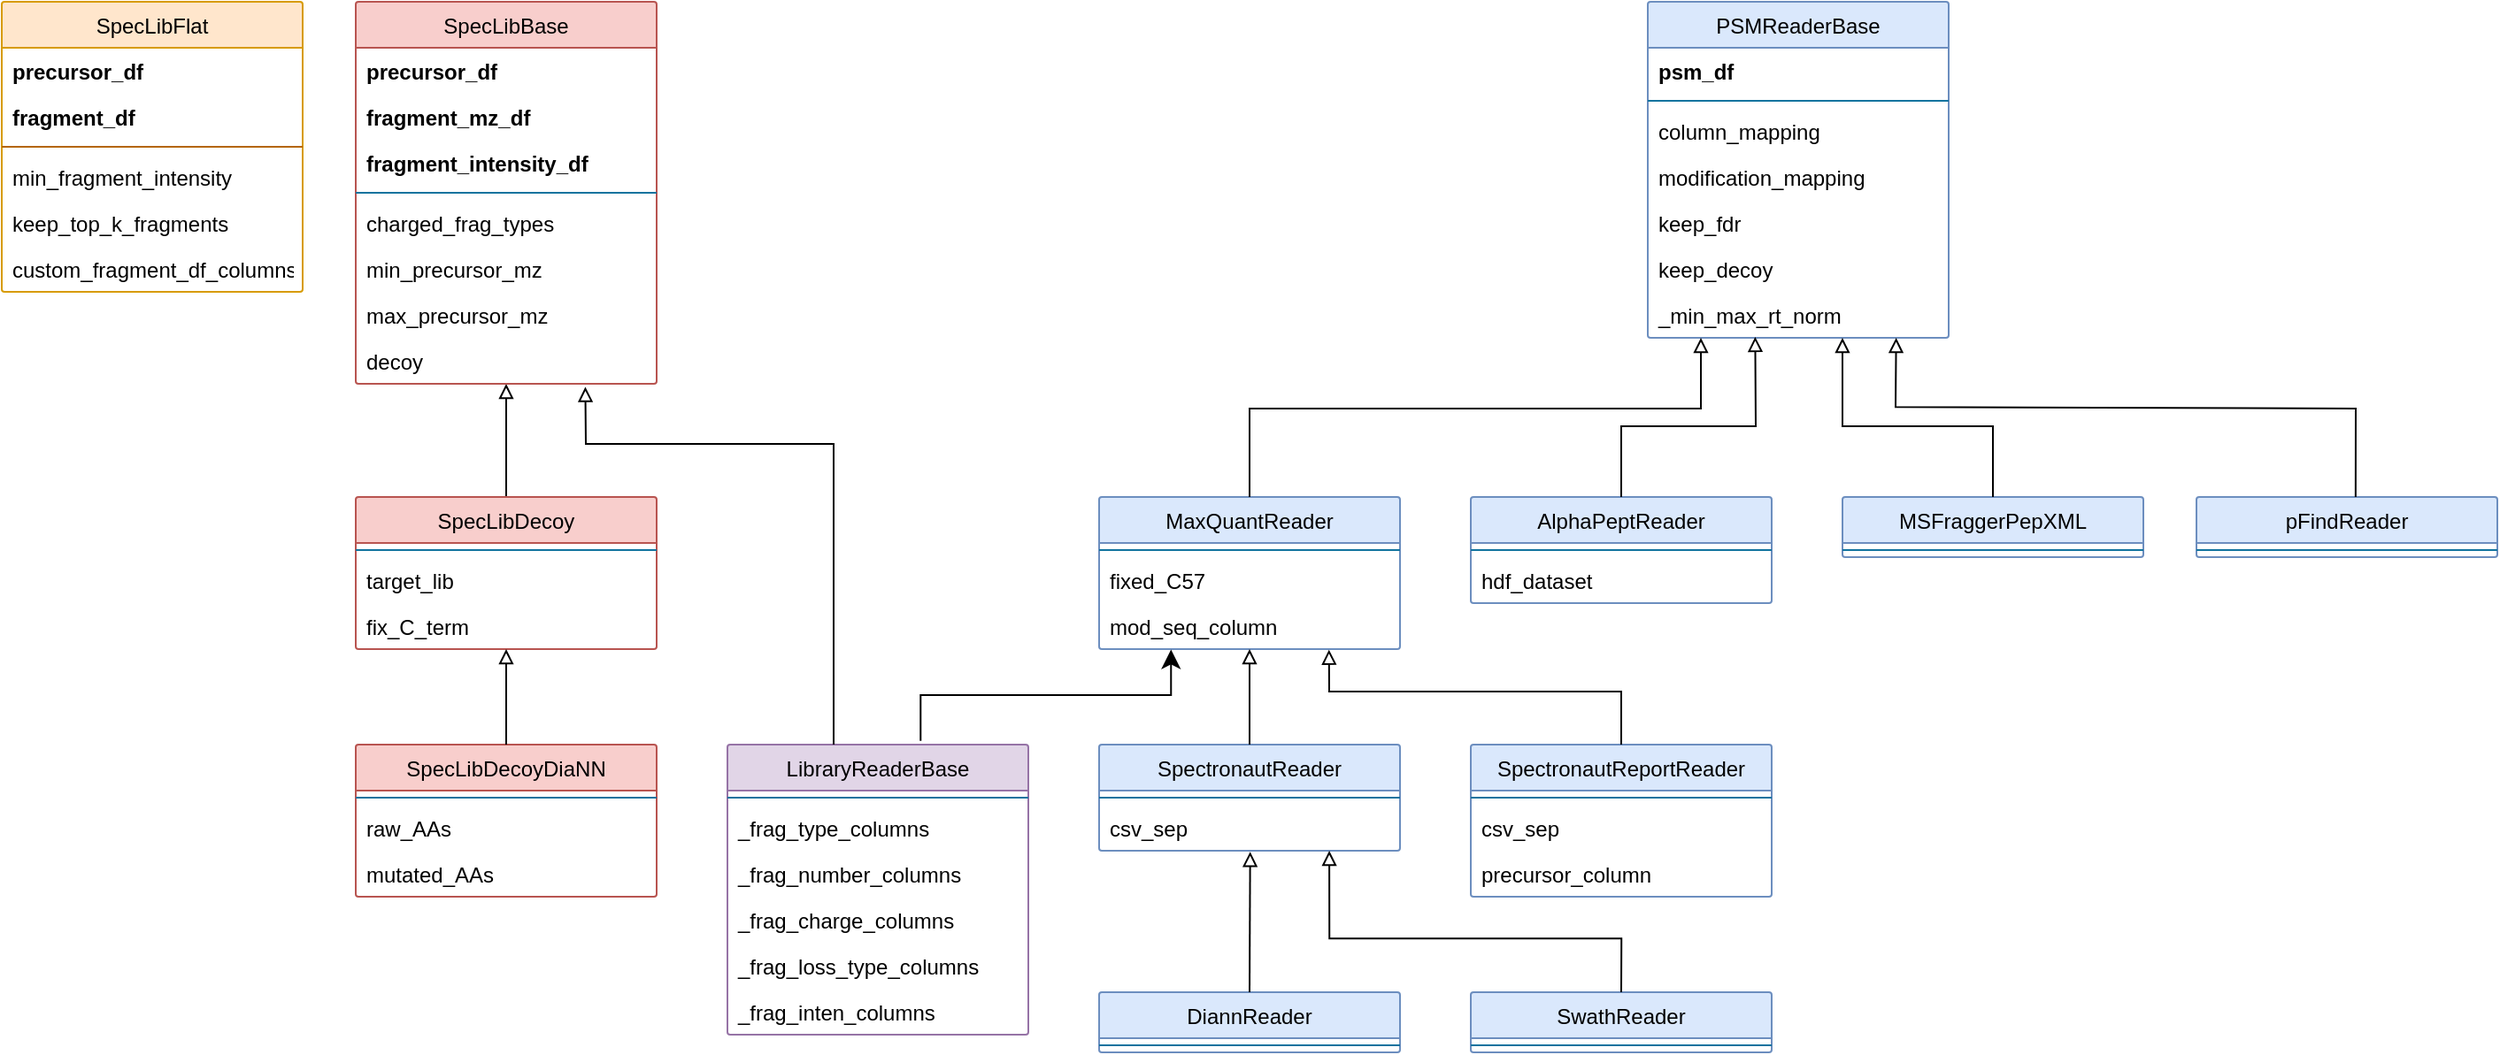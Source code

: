 <mxfile version="22.1.11" type="device">
  <diagram id="C5RBs43oDa-KdzZeNtuy" name="Page-1">
    <mxGraphModel dx="1877" dy="1099" grid="1" gridSize="10" guides="1" tooltips="1" connect="1" arrows="1" fold="1" page="1" pageScale="1" pageWidth="1654" pageHeight="1169" math="0" shadow="0">
      <root>
        <mxCell id="WIyWlLk6GJQsqaUBKTNV-0" />
        <mxCell id="WIyWlLk6GJQsqaUBKTNV-1" parent="WIyWlLk6GJQsqaUBKTNV-0" />
        <mxCell id="KkWxrdIW1I_SJep4S1wA-14" value="" style="edgeStyle=orthogonalEdgeStyle;rounded=0;orthogonalLoop=1;jettySize=auto;html=1;entryX=0.5;entryY=0;entryDx=0;entryDy=0;endArrow=none;endFill=0;startArrow=block;startFill=0;" parent="WIyWlLk6GJQsqaUBKTNV-1" source="zkfFHV4jXpPFQw0GAbJ--0" target="KkWxrdIW1I_SJep4S1wA-5" edge="1">
          <mxGeometry relative="1" as="geometry">
            <Array as="points">
              <mxPoint x="315" y="138" />
              <mxPoint x="315" y="320" />
            </Array>
          </mxGeometry>
        </mxCell>
        <mxCell id="zkfFHV4jXpPFQw0GAbJ--0" value="SpecLibBase" style="swimlane;fontStyle=0;align=center;verticalAlign=top;childLayout=stackLayout;horizontal=1;startSize=26;horizontalStack=0;resizeParent=1;resizeLast=0;collapsible=1;marginBottom=0;rounded=1;shadow=0;strokeWidth=1;fillColor=#f8cecc;strokeColor=#b85450;arcSize=2;" parent="WIyWlLk6GJQsqaUBKTNV-1" vertex="1">
          <mxGeometry x="230" y="30" width="170" height="216" as="geometry">
            <mxRectangle x="230" y="140" width="160" height="26" as="alternateBounds" />
          </mxGeometry>
        </mxCell>
        <mxCell id="zkfFHV4jXpPFQw0GAbJ--5" value="precursor_df" style="text;align=left;verticalAlign=top;spacingLeft=4;spacingRight=4;overflow=hidden;rotatable=0;points=[[0,0.5],[1,0.5]];portConstraint=eastwest;fontStyle=1" parent="zkfFHV4jXpPFQw0GAbJ--0" vertex="1">
          <mxGeometry y="26" width="170" height="26" as="geometry" />
        </mxCell>
        <mxCell id="KkWxrdIW1I_SJep4S1wA-3" value="fragment_mz_df" style="text;align=left;verticalAlign=top;spacingLeft=4;spacingRight=4;overflow=hidden;rotatable=0;points=[[0,0.5],[1,0.5]];portConstraint=eastwest;fontStyle=1" parent="zkfFHV4jXpPFQw0GAbJ--0" vertex="1">
          <mxGeometry y="52" width="170" height="26" as="geometry" />
        </mxCell>
        <mxCell id="KkWxrdIW1I_SJep4S1wA-4" value="fragment_intensity_df" style="text;align=left;verticalAlign=top;spacingLeft=4;spacingRight=4;overflow=hidden;rotatable=0;points=[[0,0.5],[1,0.5]];portConstraint=eastwest;fontStyle=1" parent="zkfFHV4jXpPFQw0GAbJ--0" vertex="1">
          <mxGeometry y="78" width="170" height="26" as="geometry" />
        </mxCell>
        <mxCell id="zkfFHV4jXpPFQw0GAbJ--4" value="" style="line;html=1;strokeWidth=1;align=left;verticalAlign=middle;spacingTop=-1;spacingLeft=3;spacingRight=3;rotatable=0;labelPosition=right;points=[];portConstraint=eastwest;fillColor=#b1ddf0;strokeColor=#10739e;" parent="zkfFHV4jXpPFQw0GAbJ--0" vertex="1">
          <mxGeometry y="104" width="170" height="8" as="geometry" />
        </mxCell>
        <mxCell id="zkfFHV4jXpPFQw0GAbJ--1" value="charged_frag_types" style="text;align=left;verticalAlign=top;spacingLeft=4;spacingRight=4;overflow=hidden;rotatable=0;points=[[0,0.5],[1,0.5]];portConstraint=eastwest;" parent="zkfFHV4jXpPFQw0GAbJ--0" vertex="1">
          <mxGeometry y="112" width="170" height="26" as="geometry" />
        </mxCell>
        <mxCell id="zkfFHV4jXpPFQw0GAbJ--2" value="min_precursor_mz" style="text;align=left;verticalAlign=top;spacingLeft=4;spacingRight=4;overflow=hidden;rotatable=0;points=[[0,0.5],[1,0.5]];portConstraint=eastwest;rounded=0;shadow=0;html=0;" parent="zkfFHV4jXpPFQw0GAbJ--0" vertex="1">
          <mxGeometry y="138" width="170" height="26" as="geometry" />
        </mxCell>
        <mxCell id="zkfFHV4jXpPFQw0GAbJ--3" value="max_precursor_mz" style="text;align=left;verticalAlign=top;spacingLeft=4;spacingRight=4;overflow=hidden;rotatable=0;points=[[0,0.5],[1,0.5]];portConstraint=eastwest;rounded=0;shadow=0;html=0;" parent="zkfFHV4jXpPFQw0GAbJ--0" vertex="1">
          <mxGeometry y="164" width="170" height="26" as="geometry" />
        </mxCell>
        <mxCell id="KkWxrdIW1I_SJep4S1wA-2" value="decoy" style="text;align=left;verticalAlign=top;spacingLeft=4;spacingRight=4;overflow=hidden;rotatable=0;points=[[0,0.5],[1,0.5]];portConstraint=eastwest;rounded=0;shadow=0;html=0;" parent="zkfFHV4jXpPFQw0GAbJ--0" vertex="1">
          <mxGeometry y="190" width="170" height="26" as="geometry" />
        </mxCell>
        <mxCell id="KkWxrdIW1I_SJep4S1wA-5" value="SpecLibDecoy" style="swimlane;fontStyle=0;align=center;verticalAlign=top;childLayout=stackLayout;horizontal=1;startSize=26;horizontalStack=0;resizeParent=1;resizeLast=0;collapsible=1;marginBottom=0;rounded=1;shadow=0;strokeWidth=1;fillColor=#f8cecc;strokeColor=#b85450;arcSize=2;" parent="WIyWlLk6GJQsqaUBKTNV-1" vertex="1">
          <mxGeometry x="230" y="310" width="170" height="86" as="geometry">
            <mxRectangle x="230" y="140" width="160" height="26" as="alternateBounds" />
          </mxGeometry>
        </mxCell>
        <mxCell id="KkWxrdIW1I_SJep4S1wA-9" value="" style="line;html=1;strokeWidth=1;align=left;verticalAlign=middle;spacingTop=-1;spacingLeft=3;spacingRight=3;rotatable=0;labelPosition=right;points=[];portConstraint=eastwest;fillColor=#b1ddf0;strokeColor=#10739e;" parent="KkWxrdIW1I_SJep4S1wA-5" vertex="1">
          <mxGeometry y="26" width="170" height="8" as="geometry" />
        </mxCell>
        <mxCell id="KkWxrdIW1I_SJep4S1wA-10" value="target_lib" style="text;align=left;verticalAlign=top;spacingLeft=4;spacingRight=4;overflow=hidden;rotatable=0;points=[[0,0.5],[1,0.5]];portConstraint=eastwest;" parent="KkWxrdIW1I_SJep4S1wA-5" vertex="1">
          <mxGeometry y="34" width="170" height="26" as="geometry" />
        </mxCell>
        <mxCell id="KkWxrdIW1I_SJep4S1wA-15" value="fix_C_term" style="text;align=left;verticalAlign=top;spacingLeft=4;spacingRight=4;overflow=hidden;rotatable=0;points=[[0,0.5],[1,0.5]];portConstraint=eastwest;" parent="KkWxrdIW1I_SJep4S1wA-5" vertex="1">
          <mxGeometry y="60" width="170" height="26" as="geometry" />
        </mxCell>
        <mxCell id="KkWxrdIW1I_SJep4S1wA-17" value="SpecLibDecoyDiaNN" style="swimlane;fontStyle=0;align=center;verticalAlign=top;childLayout=stackLayout;horizontal=1;startSize=26;horizontalStack=0;resizeParent=1;resizeLast=0;collapsible=1;marginBottom=0;rounded=1;shadow=0;strokeWidth=1;fillColor=#f8cecc;strokeColor=#b85450;arcSize=2;" parent="WIyWlLk6GJQsqaUBKTNV-1" vertex="1">
          <mxGeometry x="230" y="450" width="170" height="86" as="geometry">
            <mxRectangle x="230" y="140" width="160" height="26" as="alternateBounds" />
          </mxGeometry>
        </mxCell>
        <mxCell id="KkWxrdIW1I_SJep4S1wA-18" value="" style="line;html=1;strokeWidth=1;align=left;verticalAlign=middle;spacingTop=-1;spacingLeft=3;spacingRight=3;rotatable=0;labelPosition=right;points=[];portConstraint=eastwest;fillColor=#b1ddf0;strokeColor=#10739e;" parent="KkWxrdIW1I_SJep4S1wA-17" vertex="1">
          <mxGeometry y="26" width="170" height="8" as="geometry" />
        </mxCell>
        <mxCell id="KkWxrdIW1I_SJep4S1wA-19" value="raw_AAs" style="text;align=left;verticalAlign=top;spacingLeft=4;spacingRight=4;overflow=hidden;rotatable=0;points=[[0,0.5],[1,0.5]];portConstraint=eastwest;" parent="KkWxrdIW1I_SJep4S1wA-17" vertex="1">
          <mxGeometry y="34" width="170" height="26" as="geometry" />
        </mxCell>
        <mxCell id="KkWxrdIW1I_SJep4S1wA-20" value="mutated_AAs" style="text;align=left;verticalAlign=top;spacingLeft=4;spacingRight=4;overflow=hidden;rotatable=0;points=[[0,0.5],[1,0.5]];portConstraint=eastwest;" parent="KkWxrdIW1I_SJep4S1wA-17" vertex="1">
          <mxGeometry y="60" width="170" height="26" as="geometry" />
        </mxCell>
        <mxCell id="KkWxrdIW1I_SJep4S1wA-22" value="" style="endArrow=block;html=1;rounded=0;exitX=0.5;exitY=0;exitDx=0;exitDy=0;endFill=0;entryX=0.5;entryY=1;entryDx=0;entryDy=0;" parent="WIyWlLk6GJQsqaUBKTNV-1" source="KkWxrdIW1I_SJep4S1wA-17" target="KkWxrdIW1I_SJep4S1wA-5" edge="1">
          <mxGeometry width="50" height="50" relative="1" as="geometry">
            <mxPoint x="540" y="340" as="sourcePoint" />
            <mxPoint x="320" y="420" as="targetPoint" />
          </mxGeometry>
        </mxCell>
        <mxCell id="KkWxrdIW1I_SJep4S1wA-23" value="SpecLibFlat" style="swimlane;fontStyle=0;align=center;verticalAlign=top;childLayout=stackLayout;horizontal=1;startSize=26;horizontalStack=0;resizeParent=1;resizeLast=0;collapsible=1;marginBottom=0;rounded=1;shadow=0;strokeWidth=1;fillColor=#ffe6cc;strokeColor=#d79b00;arcSize=2;" parent="WIyWlLk6GJQsqaUBKTNV-1" vertex="1">
          <mxGeometry x="30" y="30" width="170" height="164" as="geometry">
            <mxRectangle x="230" y="140" width="160" height="26" as="alternateBounds" />
          </mxGeometry>
        </mxCell>
        <mxCell id="KkWxrdIW1I_SJep4S1wA-24" value="precursor_df" style="text;align=left;verticalAlign=top;spacingLeft=4;spacingRight=4;overflow=hidden;rotatable=0;points=[[0,0.5],[1,0.5]];portConstraint=eastwest;fontStyle=1" parent="KkWxrdIW1I_SJep4S1wA-23" vertex="1">
          <mxGeometry y="26" width="170" height="26" as="geometry" />
        </mxCell>
        <mxCell id="KkWxrdIW1I_SJep4S1wA-25" value="fragment_df" style="text;align=left;verticalAlign=top;spacingLeft=4;spacingRight=4;overflow=hidden;rotatable=0;points=[[0,0.5],[1,0.5]];portConstraint=eastwest;fontStyle=1" parent="KkWxrdIW1I_SJep4S1wA-23" vertex="1">
          <mxGeometry y="52" width="170" height="26" as="geometry" />
        </mxCell>
        <mxCell id="KkWxrdIW1I_SJep4S1wA-27" value="" style="line;html=1;strokeWidth=1;align=left;verticalAlign=middle;spacingTop=-1;spacingLeft=3;spacingRight=3;rotatable=0;labelPosition=right;points=[];portConstraint=eastwest;fillColor=#fad7ac;strokeColor=#b46504;" parent="KkWxrdIW1I_SJep4S1wA-23" vertex="1">
          <mxGeometry y="78" width="170" height="8" as="geometry" />
        </mxCell>
        <mxCell id="KkWxrdIW1I_SJep4S1wA-28" value="min_fragment_intensity" style="text;align=left;verticalAlign=top;spacingLeft=4;spacingRight=4;overflow=hidden;rotatable=0;points=[[0,0.5],[1,0.5]];portConstraint=eastwest;" parent="KkWxrdIW1I_SJep4S1wA-23" vertex="1">
          <mxGeometry y="86" width="170" height="26" as="geometry" />
        </mxCell>
        <mxCell id="KkWxrdIW1I_SJep4S1wA-29" value="keep_top_k_fragments" style="text;align=left;verticalAlign=top;spacingLeft=4;spacingRight=4;overflow=hidden;rotatable=0;points=[[0,0.5],[1,0.5]];portConstraint=eastwest;rounded=0;shadow=0;html=0;" parent="KkWxrdIW1I_SJep4S1wA-23" vertex="1">
          <mxGeometry y="112" width="170" height="26" as="geometry" />
        </mxCell>
        <mxCell id="KkWxrdIW1I_SJep4S1wA-30" value="custom_fragment_df_columns" style="text;align=left;verticalAlign=top;spacingLeft=4;spacingRight=4;overflow=hidden;rotatable=0;points=[[0,0.5],[1,0.5]];portConstraint=eastwest;rounded=0;shadow=0;html=0;" parent="KkWxrdIW1I_SJep4S1wA-23" vertex="1">
          <mxGeometry y="138" width="170" height="26" as="geometry" />
        </mxCell>
        <mxCell id="KkWxrdIW1I_SJep4S1wA-32" value="PSMReaderBase" style="swimlane;fontStyle=0;align=center;verticalAlign=top;childLayout=stackLayout;horizontal=1;startSize=26;horizontalStack=0;resizeParent=1;resizeLast=0;collapsible=1;marginBottom=0;rounded=1;shadow=0;strokeWidth=1;fillColor=#dae8fc;strokeColor=#6c8ebf;arcSize=2;" parent="WIyWlLk6GJQsqaUBKTNV-1" vertex="1">
          <mxGeometry x="960" y="30" width="170" height="190" as="geometry">
            <mxRectangle x="230" y="140" width="160" height="26" as="alternateBounds" />
          </mxGeometry>
        </mxCell>
        <mxCell id="KkWxrdIW1I_SJep4S1wA-33" value="psm_df" style="text;align=left;verticalAlign=top;spacingLeft=4;spacingRight=4;overflow=hidden;rotatable=0;points=[[0,0.5],[1,0.5]];portConstraint=eastwest;fontStyle=1" parent="KkWxrdIW1I_SJep4S1wA-32" vertex="1">
          <mxGeometry y="26" width="170" height="26" as="geometry" />
        </mxCell>
        <mxCell id="KkWxrdIW1I_SJep4S1wA-36" value="" style="line;html=1;strokeWidth=1;align=left;verticalAlign=middle;spacingTop=-1;spacingLeft=3;spacingRight=3;rotatable=0;labelPosition=right;points=[];portConstraint=eastwest;fillColor=#b1ddf0;strokeColor=#10739e;" parent="KkWxrdIW1I_SJep4S1wA-32" vertex="1">
          <mxGeometry y="52" width="170" height="8" as="geometry" />
        </mxCell>
        <mxCell id="KkWxrdIW1I_SJep4S1wA-37" value="column_mapping" style="text;align=left;verticalAlign=top;spacingLeft=4;spacingRight=4;overflow=hidden;rotatable=0;points=[[0,0.5],[1,0.5]];portConstraint=eastwest;" parent="KkWxrdIW1I_SJep4S1wA-32" vertex="1">
          <mxGeometry y="60" width="170" height="26" as="geometry" />
        </mxCell>
        <mxCell id="KkWxrdIW1I_SJep4S1wA-38" value="modification_mapping" style="text;align=left;verticalAlign=top;spacingLeft=4;spacingRight=4;overflow=hidden;rotatable=0;points=[[0,0.5],[1,0.5]];portConstraint=eastwest;rounded=0;shadow=0;html=0;" parent="KkWxrdIW1I_SJep4S1wA-32" vertex="1">
          <mxGeometry y="86" width="170" height="26" as="geometry" />
        </mxCell>
        <mxCell id="KkWxrdIW1I_SJep4S1wA-39" value="keep_fdr" style="text;align=left;verticalAlign=top;spacingLeft=4;spacingRight=4;overflow=hidden;rotatable=0;points=[[0,0.5],[1,0.5]];portConstraint=eastwest;rounded=0;shadow=0;html=0;" parent="KkWxrdIW1I_SJep4S1wA-32" vertex="1">
          <mxGeometry y="112" width="170" height="26" as="geometry" />
        </mxCell>
        <mxCell id="KkWxrdIW1I_SJep4S1wA-40" value="keep_decoy" style="text;align=left;verticalAlign=top;spacingLeft=4;spacingRight=4;overflow=hidden;rotatable=0;points=[[0,0.5],[1,0.5]];portConstraint=eastwest;rounded=0;shadow=0;html=0;" parent="KkWxrdIW1I_SJep4S1wA-32" vertex="1">
          <mxGeometry y="138" width="170" height="26" as="geometry" />
        </mxCell>
        <mxCell id="KkWxrdIW1I_SJep4S1wA-41" value="_min_max_rt_norm" style="text;align=left;verticalAlign=top;spacingLeft=4;spacingRight=4;overflow=hidden;rotatable=0;points=[[0,0.5],[1,0.5]];portConstraint=eastwest;rounded=0;shadow=0;html=0;" parent="KkWxrdIW1I_SJep4S1wA-32" vertex="1">
          <mxGeometry y="164" width="170" height="26" as="geometry" />
        </mxCell>
        <mxCell id="KkWxrdIW1I_SJep4S1wA-42" value="MaxQuantReader" style="swimlane;fontStyle=0;align=center;verticalAlign=top;childLayout=stackLayout;horizontal=1;startSize=26;horizontalStack=0;resizeParent=1;resizeLast=0;collapsible=1;marginBottom=0;rounded=1;shadow=0;strokeWidth=1;fillColor=#dae8fc;strokeColor=#6c8ebf;arcSize=2;" parent="WIyWlLk6GJQsqaUBKTNV-1" vertex="1">
          <mxGeometry x="650" y="310" width="170" height="86" as="geometry">
            <mxRectangle x="230" y="140" width="160" height="26" as="alternateBounds" />
          </mxGeometry>
        </mxCell>
        <mxCell id="KkWxrdIW1I_SJep4S1wA-43" value="" style="line;html=1;strokeWidth=1;align=left;verticalAlign=middle;spacingTop=-1;spacingLeft=3;spacingRight=3;rotatable=0;labelPosition=right;points=[];portConstraint=eastwest;fillColor=#b1ddf0;strokeColor=#10739e;" parent="KkWxrdIW1I_SJep4S1wA-42" vertex="1">
          <mxGeometry y="26" width="170" height="8" as="geometry" />
        </mxCell>
        <mxCell id="KkWxrdIW1I_SJep4S1wA-44" value="fixed_C57" style="text;align=left;verticalAlign=top;spacingLeft=4;spacingRight=4;overflow=hidden;rotatable=0;points=[[0,0.5],[1,0.5]];portConstraint=eastwest;" parent="KkWxrdIW1I_SJep4S1wA-42" vertex="1">
          <mxGeometry y="34" width="170" height="26" as="geometry" />
        </mxCell>
        <mxCell id="KkWxrdIW1I_SJep4S1wA-45" value="mod_seq_column" style="text;align=left;verticalAlign=top;spacingLeft=4;spacingRight=4;overflow=hidden;rotatable=0;points=[[0,0.5],[1,0.5]];portConstraint=eastwest;" parent="KkWxrdIW1I_SJep4S1wA-42" vertex="1">
          <mxGeometry y="60" width="170" height="26" as="geometry" />
        </mxCell>
        <mxCell id="KkWxrdIW1I_SJep4S1wA-46" value="" style="endArrow=block;html=1;rounded=0;exitX=0.5;exitY=0;exitDx=0;exitDy=0;endFill=0;" parent="WIyWlLk6GJQsqaUBKTNV-1" source="KkWxrdIW1I_SJep4S1wA-42" edge="1">
          <mxGeometry width="50" height="50" relative="1" as="geometry">
            <mxPoint x="535" y="430" as="sourcePoint" />
            <mxPoint x="990" y="220" as="targetPoint" />
            <Array as="points">
              <mxPoint x="735" y="260" />
              <mxPoint x="990" y="260" />
            </Array>
          </mxGeometry>
        </mxCell>
        <mxCell id="KkWxrdIW1I_SJep4S1wA-47" value="AlphaPeptReader" style="swimlane;fontStyle=0;align=center;verticalAlign=top;childLayout=stackLayout;horizontal=1;startSize=26;horizontalStack=0;resizeParent=1;resizeLast=0;collapsible=1;marginBottom=0;rounded=1;shadow=0;strokeWidth=1;fillColor=#dae8fc;strokeColor=#6c8ebf;arcSize=2;" parent="WIyWlLk6GJQsqaUBKTNV-1" vertex="1">
          <mxGeometry x="860" y="310" width="170" height="60" as="geometry">
            <mxRectangle x="230" y="140" width="160" height="26" as="alternateBounds" />
          </mxGeometry>
        </mxCell>
        <mxCell id="KkWxrdIW1I_SJep4S1wA-48" value="" style="line;html=1;strokeWidth=1;align=left;verticalAlign=middle;spacingTop=-1;spacingLeft=3;spacingRight=3;rotatable=0;labelPosition=right;points=[];portConstraint=eastwest;fillColor=#b1ddf0;strokeColor=#10739e;" parent="KkWxrdIW1I_SJep4S1wA-47" vertex="1">
          <mxGeometry y="26" width="170" height="8" as="geometry" />
        </mxCell>
        <mxCell id="KkWxrdIW1I_SJep4S1wA-49" value="hdf_dataset" style="text;align=left;verticalAlign=top;spacingLeft=4;spacingRight=4;overflow=hidden;rotatable=0;points=[[0,0.5],[1,0.5]];portConstraint=eastwest;" parent="KkWxrdIW1I_SJep4S1wA-47" vertex="1">
          <mxGeometry y="34" width="170" height="26" as="geometry" />
        </mxCell>
        <mxCell id="KkWxrdIW1I_SJep4S1wA-51" value="" style="endArrow=block;html=1;rounded=0;exitX=0.5;exitY=0;exitDx=0;exitDy=0;endFill=0;entryX=0.357;entryY=0.979;entryDx=0;entryDy=0;entryPerimeter=0;" parent="WIyWlLk6GJQsqaUBKTNV-1" source="KkWxrdIW1I_SJep4S1wA-47" target="KkWxrdIW1I_SJep4S1wA-41" edge="1">
          <mxGeometry width="50" height="50" relative="1" as="geometry">
            <mxPoint x="745" y="320" as="sourcePoint" />
            <mxPoint x="915" y="230" as="targetPoint" />
            <Array as="points">
              <mxPoint x="945" y="270" />
              <mxPoint x="1021" y="270" />
            </Array>
          </mxGeometry>
        </mxCell>
        <mxCell id="KkWxrdIW1I_SJep4S1wA-52" value="MSFraggerPepXML" style="swimlane;fontStyle=0;align=center;verticalAlign=top;childLayout=stackLayout;horizontal=1;startSize=26;horizontalStack=0;resizeParent=1;resizeLast=0;collapsible=1;marginBottom=0;rounded=1;shadow=0;strokeWidth=1;fillColor=#dae8fc;strokeColor=#6c8ebf;arcSize=2;" parent="WIyWlLk6GJQsqaUBKTNV-1" vertex="1">
          <mxGeometry x="1070" y="310" width="170" height="34" as="geometry">
            <mxRectangle x="230" y="140" width="160" height="26" as="alternateBounds" />
          </mxGeometry>
        </mxCell>
        <mxCell id="KkWxrdIW1I_SJep4S1wA-53" value="" style="line;html=1;strokeWidth=1;align=left;verticalAlign=middle;spacingTop=-1;spacingLeft=3;spacingRight=3;rotatable=0;labelPosition=right;points=[];portConstraint=eastwest;fillColor=#b1ddf0;strokeColor=#10739e;" parent="KkWxrdIW1I_SJep4S1wA-52" vertex="1">
          <mxGeometry y="26" width="170" height="8" as="geometry" />
        </mxCell>
        <mxCell id="KkWxrdIW1I_SJep4S1wA-55" value="pFindReader" style="swimlane;fontStyle=0;align=center;verticalAlign=top;childLayout=stackLayout;horizontal=1;startSize=26;horizontalStack=0;resizeParent=1;resizeLast=0;collapsible=1;marginBottom=0;rounded=1;shadow=0;strokeWidth=1;fillColor=#dae8fc;strokeColor=#6c8ebf;arcSize=2;" parent="WIyWlLk6GJQsqaUBKTNV-1" vertex="1">
          <mxGeometry x="1270" y="310" width="170" height="34" as="geometry">
            <mxRectangle x="230" y="140" width="160" height="26" as="alternateBounds" />
          </mxGeometry>
        </mxCell>
        <mxCell id="KkWxrdIW1I_SJep4S1wA-56" value="" style="line;html=1;strokeWidth=1;align=left;verticalAlign=middle;spacingTop=-1;spacingLeft=3;spacingRight=3;rotatable=0;labelPosition=right;points=[];portConstraint=eastwest;fillColor=#b1ddf0;strokeColor=#10739e;" parent="KkWxrdIW1I_SJep4S1wA-55" vertex="1">
          <mxGeometry y="26" width="170" height="8" as="geometry" />
        </mxCell>
        <mxCell id="KkWxrdIW1I_SJep4S1wA-58" value="" style="endArrow=block;html=1;rounded=0;endFill=0;exitX=0.5;exitY=0;exitDx=0;exitDy=0;entryX=0.647;entryY=1;entryDx=0;entryDy=0;entryPerimeter=0;" parent="WIyWlLk6GJQsqaUBKTNV-1" source="KkWxrdIW1I_SJep4S1wA-52" target="KkWxrdIW1I_SJep4S1wA-41" edge="1">
          <mxGeometry width="50" height="50" relative="1" as="geometry">
            <mxPoint x="1140" y="290" as="sourcePoint" />
            <mxPoint x="1090" y="230" as="targetPoint" />
            <Array as="points">
              <mxPoint x="1155" y="270" />
              <mxPoint x="1070" y="270" />
            </Array>
          </mxGeometry>
        </mxCell>
        <mxCell id="KkWxrdIW1I_SJep4S1wA-59" value="" style="endArrow=block;html=1;rounded=0;exitX=0.529;exitY=0;exitDx=0;exitDy=0;endFill=0;entryX=0.149;entryY=1.034;entryDx=0;entryDy=0;entryPerimeter=0;exitPerimeter=0;" parent="WIyWlLk6GJQsqaUBKTNV-1" source="KkWxrdIW1I_SJep4S1wA-55" edge="1">
          <mxGeometry width="50" height="50" relative="1" as="geometry">
            <mxPoint x="850.0" y="309.12" as="sourcePoint" />
            <mxPoint x="1100.33" y="220.004" as="targetPoint" />
            <Array as="points">
              <mxPoint x="1360" y="260" />
              <mxPoint x="1100" y="259.12" />
            </Array>
          </mxGeometry>
        </mxCell>
        <mxCell id="KkWxrdIW1I_SJep4S1wA-60" value="SpectronautReader" style="swimlane;fontStyle=0;align=center;verticalAlign=top;childLayout=stackLayout;horizontal=1;startSize=26;horizontalStack=0;resizeParent=1;resizeLast=0;collapsible=1;marginBottom=0;rounded=1;shadow=0;strokeWidth=1;fillColor=#dae8fc;strokeColor=#6c8ebf;arcSize=2;" parent="WIyWlLk6GJQsqaUBKTNV-1" vertex="1">
          <mxGeometry x="650" y="450" width="170" height="60" as="geometry">
            <mxRectangle x="230" y="140" width="160" height="26" as="alternateBounds" />
          </mxGeometry>
        </mxCell>
        <mxCell id="KkWxrdIW1I_SJep4S1wA-61" value="" style="line;html=1;strokeWidth=1;align=left;verticalAlign=middle;spacingTop=-1;spacingLeft=3;spacingRight=3;rotatable=0;labelPosition=right;points=[];portConstraint=eastwest;fillColor=#b1ddf0;strokeColor=#10739e;" parent="KkWxrdIW1I_SJep4S1wA-60" vertex="1">
          <mxGeometry y="26" width="170" height="8" as="geometry" />
        </mxCell>
        <mxCell id="KkWxrdIW1I_SJep4S1wA-62" value="csv_sep" style="text;align=left;verticalAlign=top;spacingLeft=4;spacingRight=4;overflow=hidden;rotatable=0;points=[[0,0.5],[1,0.5]];portConstraint=eastwest;" parent="KkWxrdIW1I_SJep4S1wA-60" vertex="1">
          <mxGeometry y="34" width="170" height="26" as="geometry" />
        </mxCell>
        <mxCell id="KkWxrdIW1I_SJep4S1wA-64" value="SwathReader" style="swimlane;fontStyle=0;align=center;verticalAlign=top;childLayout=stackLayout;horizontal=1;startSize=26;horizontalStack=0;resizeParent=1;resizeLast=0;collapsible=1;marginBottom=0;rounded=1;shadow=0;strokeWidth=1;fillColor=#dae8fc;strokeColor=#6c8ebf;arcSize=2;" parent="WIyWlLk6GJQsqaUBKTNV-1" vertex="1">
          <mxGeometry x="860" y="590" width="170" height="34" as="geometry">
            <mxRectangle x="230" y="140" width="160" height="26" as="alternateBounds" />
          </mxGeometry>
        </mxCell>
        <mxCell id="KkWxrdIW1I_SJep4S1wA-65" value="" style="line;html=1;strokeWidth=1;align=left;verticalAlign=middle;spacingTop=-1;spacingLeft=3;spacingRight=3;rotatable=0;labelPosition=right;points=[];portConstraint=eastwest;fillColor=#b1ddf0;strokeColor=#10739e;" parent="KkWxrdIW1I_SJep4S1wA-64" vertex="1">
          <mxGeometry y="26" width="170" height="8" as="geometry" />
        </mxCell>
        <mxCell id="KkWxrdIW1I_SJep4S1wA-68" value="DiannReader" style="swimlane;fontStyle=0;align=center;verticalAlign=top;childLayout=stackLayout;horizontal=1;startSize=26;horizontalStack=0;resizeParent=1;resizeLast=0;collapsible=1;marginBottom=0;rounded=1;shadow=0;strokeWidth=1;fillColor=#dae8fc;strokeColor=#6c8ebf;arcSize=2;" parent="WIyWlLk6GJQsqaUBKTNV-1" vertex="1">
          <mxGeometry x="650" y="590" width="170" height="34" as="geometry">
            <mxRectangle x="230" y="140" width="160" height="26" as="alternateBounds" />
          </mxGeometry>
        </mxCell>
        <mxCell id="KkWxrdIW1I_SJep4S1wA-69" value="" style="line;html=1;strokeWidth=1;align=left;verticalAlign=middle;spacingTop=-1;spacingLeft=3;spacingRight=3;rotatable=0;labelPosition=right;points=[];portConstraint=eastwest;fillColor=#b1ddf0;strokeColor=#10739e;" parent="KkWxrdIW1I_SJep4S1wA-68" vertex="1">
          <mxGeometry y="26" width="170" height="8" as="geometry" />
        </mxCell>
        <mxCell id="KkWxrdIW1I_SJep4S1wA-72" value="SpectronautReportReader" style="swimlane;fontStyle=0;align=center;verticalAlign=top;childLayout=stackLayout;horizontal=1;startSize=26;horizontalStack=0;resizeParent=1;resizeLast=0;collapsible=1;marginBottom=0;rounded=1;shadow=0;strokeWidth=1;fillColor=#dae8fc;strokeColor=#6c8ebf;arcSize=2;" parent="WIyWlLk6GJQsqaUBKTNV-1" vertex="1">
          <mxGeometry x="860" y="450" width="170" height="86" as="geometry">
            <mxRectangle x="230" y="140" width="160" height="26" as="alternateBounds" />
          </mxGeometry>
        </mxCell>
        <mxCell id="KkWxrdIW1I_SJep4S1wA-73" value="" style="line;html=1;strokeWidth=1;align=left;verticalAlign=middle;spacingTop=-1;spacingLeft=3;spacingRight=3;rotatable=0;labelPosition=right;points=[];portConstraint=eastwest;fillColor=#b1ddf0;strokeColor=#10739e;" parent="KkWxrdIW1I_SJep4S1wA-72" vertex="1">
          <mxGeometry y="26" width="170" height="8" as="geometry" />
        </mxCell>
        <mxCell id="KkWxrdIW1I_SJep4S1wA-74" value="csv_sep" style="text;align=left;verticalAlign=top;spacingLeft=4;spacingRight=4;overflow=hidden;rotatable=0;points=[[0,0.5],[1,0.5]];portConstraint=eastwest;" parent="KkWxrdIW1I_SJep4S1wA-72" vertex="1">
          <mxGeometry y="34" width="170" height="26" as="geometry" />
        </mxCell>
        <mxCell id="KkWxrdIW1I_SJep4S1wA-75" value="precursor_column" style="text;align=left;verticalAlign=top;spacingLeft=4;spacingRight=4;overflow=hidden;rotatable=0;points=[[0,0.5],[1,0.5]];portConstraint=eastwest;" parent="KkWxrdIW1I_SJep4S1wA-72" vertex="1">
          <mxGeometry y="60" width="170" height="26" as="geometry" />
        </mxCell>
        <mxCell id="KkWxrdIW1I_SJep4S1wA-76" value="" style="endArrow=block;html=1;rounded=0;endFill=0;exitX=0.5;exitY=0;exitDx=0;exitDy=0;entryX=0.764;entryY=1.013;entryDx=0;entryDy=0;entryPerimeter=0;" parent="WIyWlLk6GJQsqaUBKTNV-1" source="KkWxrdIW1I_SJep4S1wA-72" target="KkWxrdIW1I_SJep4S1wA-45" edge="1">
          <mxGeometry width="50" height="50" relative="1" as="geometry">
            <mxPoint x="820" y="486" as="sourcePoint" />
            <mxPoint x="780" y="400" as="targetPoint" />
            <Array as="points">
              <mxPoint x="945" y="420" />
              <mxPoint x="780" y="420" />
            </Array>
          </mxGeometry>
        </mxCell>
        <mxCell id="KkWxrdIW1I_SJep4S1wA-77" value="" style="endArrow=block;html=1;rounded=0;endFill=0;entryX=0.765;entryY=1;entryDx=0;entryDy=0;entryPerimeter=0;exitX=0.5;exitY=0;exitDx=0;exitDy=0;" parent="WIyWlLk6GJQsqaUBKTNV-1" source="KkWxrdIW1I_SJep4S1wA-64" target="KkWxrdIW1I_SJep4S1wA-62" edge="1">
          <mxGeometry width="50" height="50" relative="1" as="geometry">
            <mxPoint x="950" y="570" as="sourcePoint" />
            <mxPoint x="780.0" y="535.998" as="targetPoint" />
            <Array as="points">
              <mxPoint x="945.12" y="559.66" />
              <mxPoint x="780.12" y="559.66" />
            </Array>
          </mxGeometry>
        </mxCell>
        <mxCell id="KkWxrdIW1I_SJep4S1wA-78" value="" style="endArrow=block;html=1;rounded=0;exitX=0.5;exitY=0;exitDx=0;exitDy=0;endFill=0;entryX=0.5;entryY=1;entryDx=0;entryDy=0;" parent="WIyWlLk6GJQsqaUBKTNV-1" source="KkWxrdIW1I_SJep4S1wA-60" target="KkWxrdIW1I_SJep4S1wA-42" edge="1">
          <mxGeometry width="50" height="50" relative="1" as="geometry">
            <mxPoint x="535" y="430" as="sourcePoint" />
            <mxPoint x="535" y="386" as="targetPoint" />
          </mxGeometry>
        </mxCell>
        <mxCell id="KkWxrdIW1I_SJep4S1wA-79" value="" style="endArrow=block;html=1;rounded=0;endFill=0;entryX=0.502;entryY=1.023;entryDx=0;entryDy=0;entryPerimeter=0;exitX=0.5;exitY=0;exitDx=0;exitDy=0;" parent="WIyWlLk6GJQsqaUBKTNV-1" source="KkWxrdIW1I_SJep4S1wA-68" target="KkWxrdIW1I_SJep4S1wA-62" edge="1">
          <mxGeometry width="50" height="50" relative="1" as="geometry">
            <mxPoint x="735" y="570" as="sourcePoint" />
            <mxPoint x="735" y="536" as="targetPoint" />
          </mxGeometry>
        </mxCell>
        <mxCell id="KkWxrdIW1I_SJep4S1wA-80" value="LibraryReaderBase" style="swimlane;fontStyle=0;align=center;verticalAlign=top;childLayout=stackLayout;horizontal=1;startSize=26;horizontalStack=0;resizeParent=1;resizeLast=0;collapsible=1;marginBottom=0;rounded=1;shadow=0;strokeWidth=1;fillColor=#e1d5e7;strokeColor=#9673a6;arcSize=2;" parent="WIyWlLk6GJQsqaUBKTNV-1" vertex="1">
          <mxGeometry x="440" y="450" width="170" height="164" as="geometry">
            <mxRectangle x="230" y="140" width="160" height="26" as="alternateBounds" />
          </mxGeometry>
        </mxCell>
        <mxCell id="KkWxrdIW1I_SJep4S1wA-82" value="" style="line;html=1;strokeWidth=1;align=left;verticalAlign=middle;spacingTop=-1;spacingLeft=3;spacingRight=3;rotatable=0;labelPosition=right;points=[];portConstraint=eastwest;fillColor=#b1ddf0;strokeColor=#10739e;" parent="KkWxrdIW1I_SJep4S1wA-80" vertex="1">
          <mxGeometry y="26" width="170" height="8" as="geometry" />
        </mxCell>
        <mxCell id="KkWxrdIW1I_SJep4S1wA-83" value="_frag_type_columns" style="text;align=left;verticalAlign=top;spacingLeft=4;spacingRight=4;overflow=hidden;rotatable=0;points=[[0,0.5],[1,0.5]];portConstraint=eastwest;" parent="KkWxrdIW1I_SJep4S1wA-80" vertex="1">
          <mxGeometry y="34" width="170" height="26" as="geometry" />
        </mxCell>
        <mxCell id="KkWxrdIW1I_SJep4S1wA-84" value="_frag_number_columns" style="text;align=left;verticalAlign=top;spacingLeft=4;spacingRight=4;overflow=hidden;rotatable=0;points=[[0,0.5],[1,0.5]];portConstraint=eastwest;rounded=0;shadow=0;html=0;" parent="KkWxrdIW1I_SJep4S1wA-80" vertex="1">
          <mxGeometry y="60" width="170" height="26" as="geometry" />
        </mxCell>
        <mxCell id="KkWxrdIW1I_SJep4S1wA-85" value="_frag_charge_columns" style="text;align=left;verticalAlign=top;spacingLeft=4;spacingRight=4;overflow=hidden;rotatable=0;points=[[0,0.5],[1,0.5]];portConstraint=eastwest;rounded=0;shadow=0;html=0;" parent="KkWxrdIW1I_SJep4S1wA-80" vertex="1">
          <mxGeometry y="86" width="170" height="26" as="geometry" />
        </mxCell>
        <mxCell id="KkWxrdIW1I_SJep4S1wA-86" value="_frag_loss_type_columns" style="text;align=left;verticalAlign=top;spacingLeft=4;spacingRight=4;overflow=hidden;rotatable=0;points=[[0,0.5],[1,0.5]];portConstraint=eastwest;rounded=0;shadow=0;html=0;" parent="KkWxrdIW1I_SJep4S1wA-80" vertex="1">
          <mxGeometry y="112" width="170" height="26" as="geometry" />
        </mxCell>
        <mxCell id="KkWxrdIW1I_SJep4S1wA-87" value="_frag_inten_columns" style="text;align=left;verticalAlign=top;spacingLeft=4;spacingRight=4;overflow=hidden;rotatable=0;points=[[0,0.5],[1,0.5]];portConstraint=eastwest;rounded=0;shadow=0;html=0;" parent="KkWxrdIW1I_SJep4S1wA-80" vertex="1">
          <mxGeometry y="138" width="170" height="26" as="geometry" />
        </mxCell>
        <mxCell id="KkWxrdIW1I_SJep4S1wA-89" value="" style="endArrow=block;html=1;rounded=0;endFill=0;entryX=0.763;entryY=1.067;entryDx=0;entryDy=0;entryPerimeter=0;exitX=0.353;exitY=0;exitDx=0;exitDy=0;exitPerimeter=0;" parent="WIyWlLk6GJQsqaUBKTNV-1" source="KkWxrdIW1I_SJep4S1wA-80" target="KkWxrdIW1I_SJep4S1wA-2" edge="1">
          <mxGeometry width="50" height="50" relative="1" as="geometry">
            <mxPoint x="560" y="580" as="sourcePoint" />
            <mxPoint x="540" y="370" as="targetPoint" />
            <Array as="points">
              <mxPoint x="500" y="280" />
              <mxPoint x="360" y="280" />
            </Array>
          </mxGeometry>
        </mxCell>
        <mxCell id="oPX937KpUOk_sZokrlw6-0" value="" style="edgeStyle=elbowEdgeStyle;elbow=vertical;endArrow=classic;html=1;curved=0;rounded=0;endSize=8;startSize=8;exitX=0.642;exitY=-0.013;exitDx=0;exitDy=0;exitPerimeter=0;entryX=0.239;entryY=1.008;entryDx=0;entryDy=0;entryPerimeter=0;" edge="1" parent="WIyWlLk6GJQsqaUBKTNV-1" source="KkWxrdIW1I_SJep4S1wA-80" target="KkWxrdIW1I_SJep4S1wA-45">
          <mxGeometry width="50" height="50" relative="1" as="geometry">
            <mxPoint x="550" y="570" as="sourcePoint" />
            <mxPoint x="720" y="470" as="targetPoint" />
          </mxGeometry>
        </mxCell>
      </root>
    </mxGraphModel>
  </diagram>
</mxfile>
